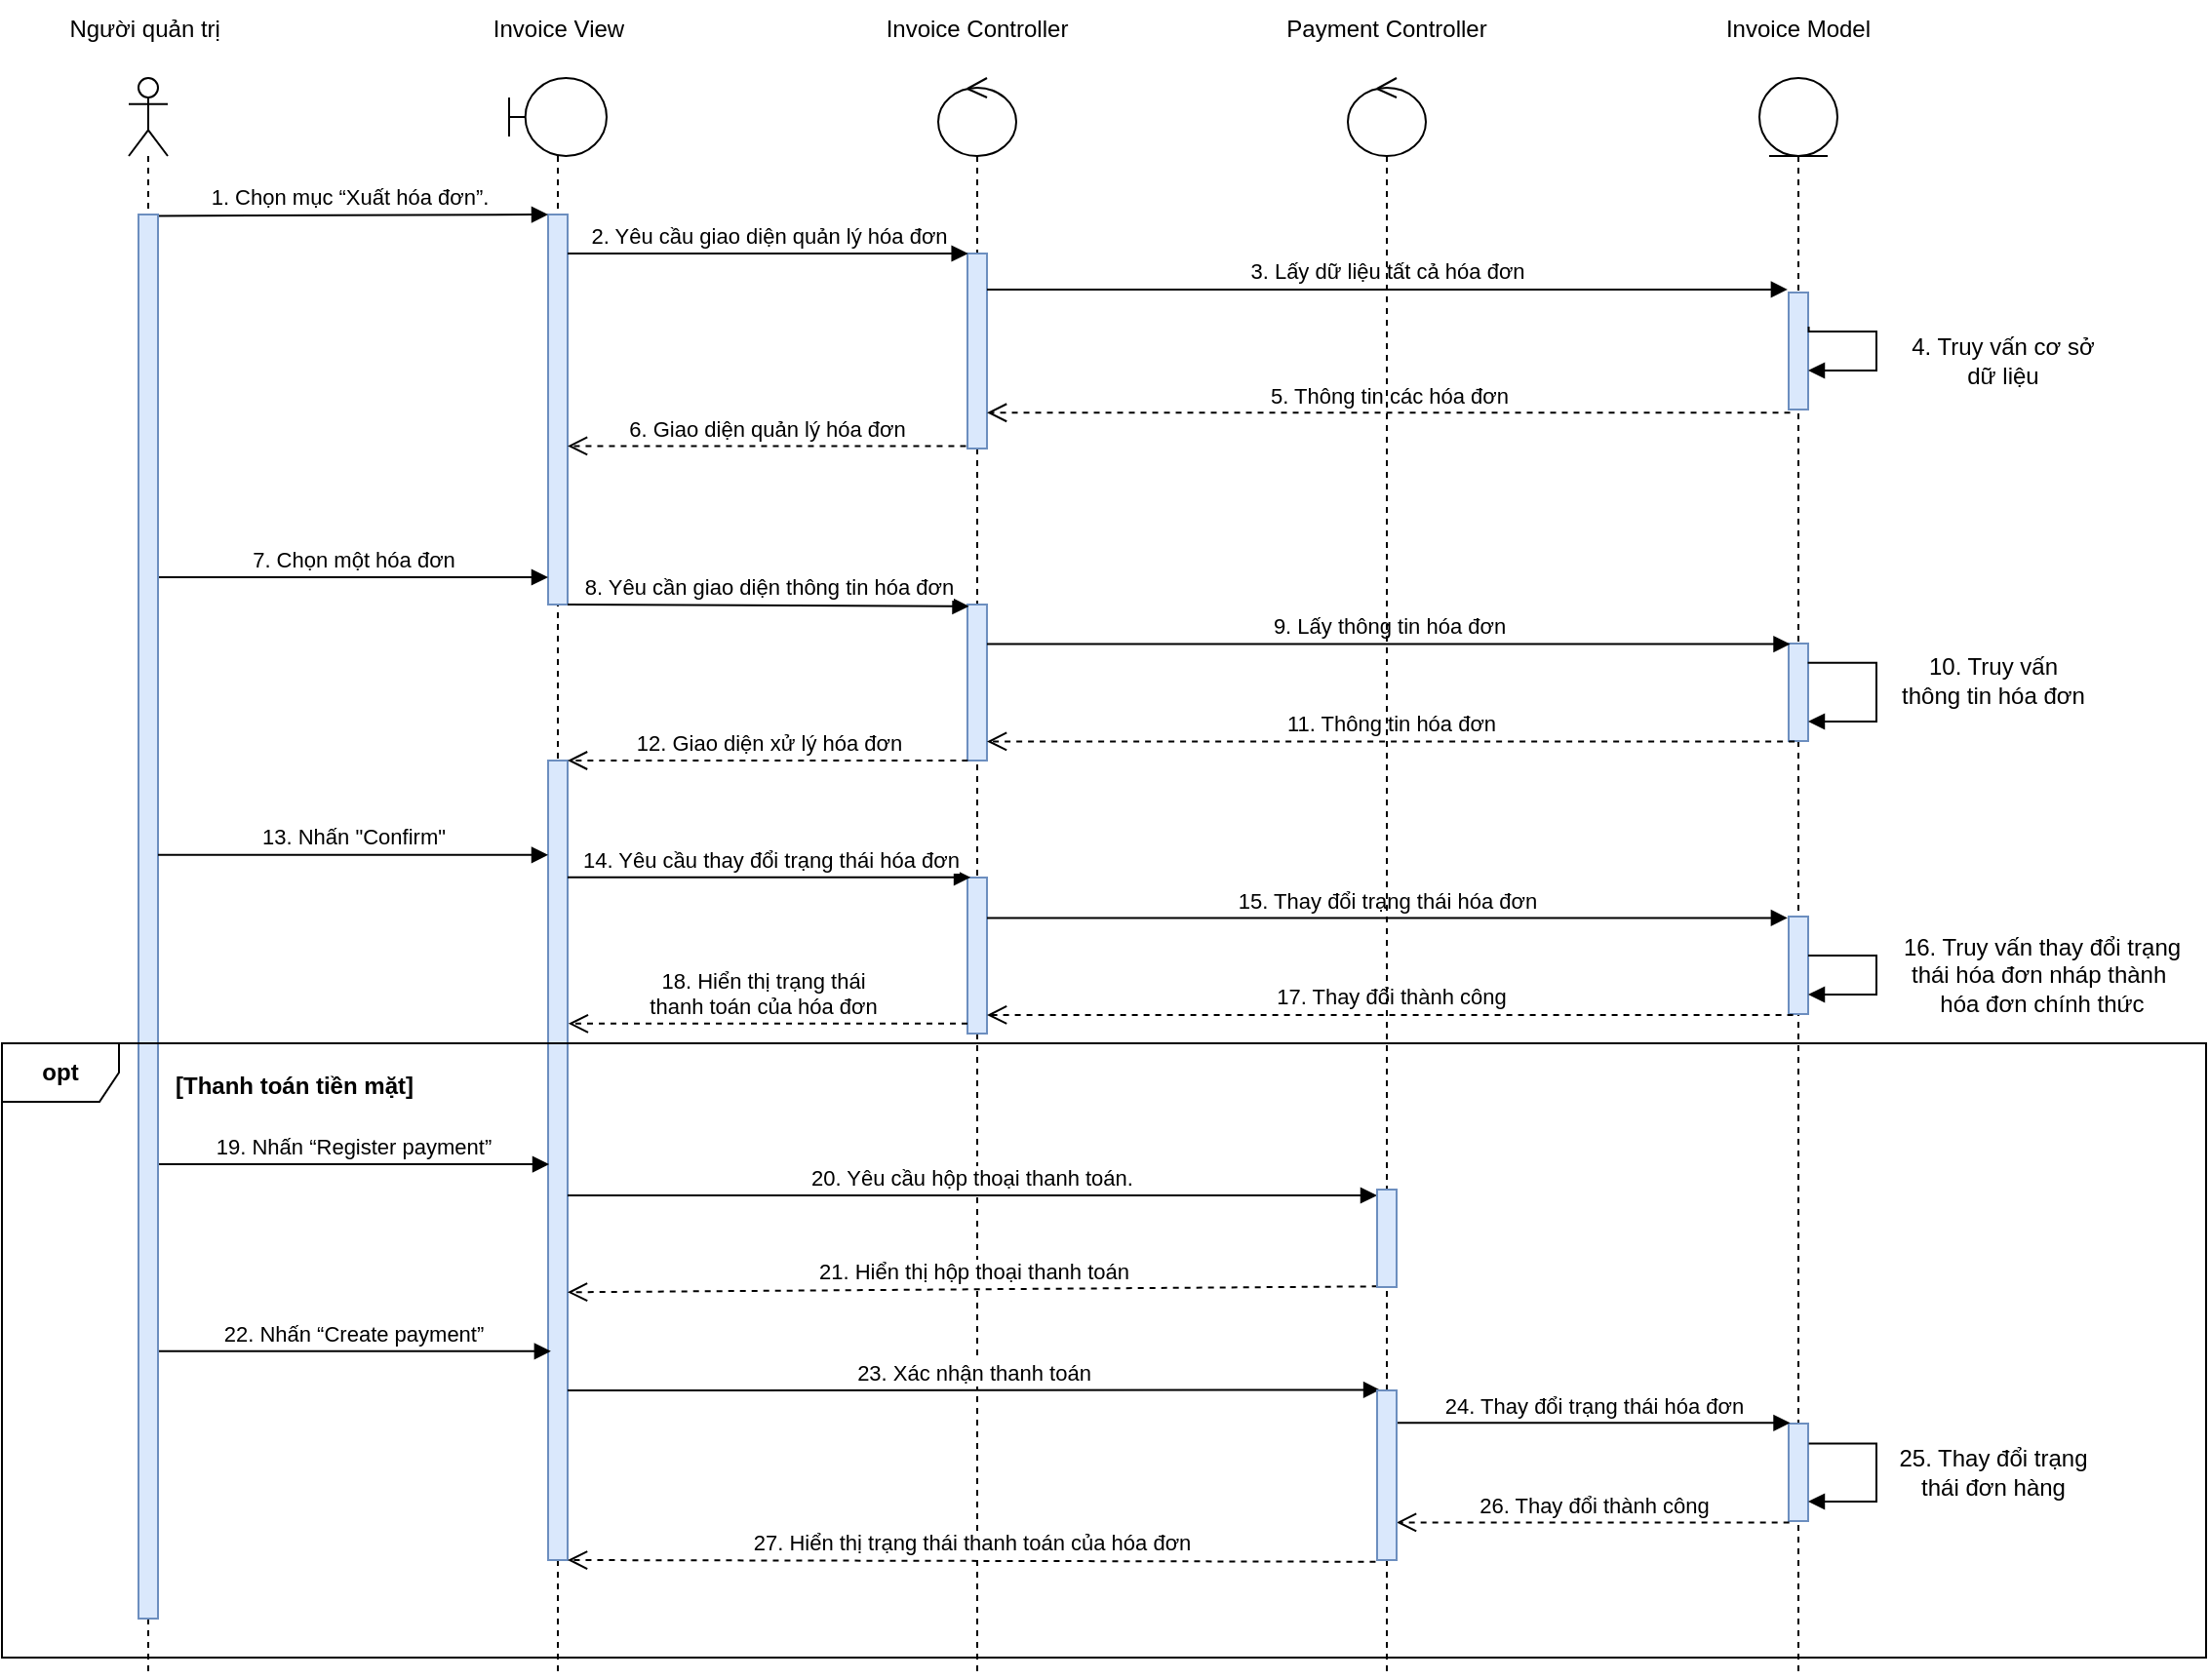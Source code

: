 <mxfile version="20.5.3" type="device"><diagram id="kgpKYQtTHZ0yAKxKKP6v" name="Page-1"><mxGraphModel dx="1635" dy="913" grid="1" gridSize="10" guides="1" tooltips="1" connect="1" arrows="1" fold="1" page="1" pageScale="1" pageWidth="850" pageHeight="1100" math="0" shadow="0"><root><mxCell id="0"/><mxCell id="1" parent="0"/><mxCell id="IKjmXN1KYT3wza2yYLR_-2" value="" style="shape=umlLifeline;participant=umlBoundary;perimeter=lifelinePerimeter;whiteSpace=wrap;html=1;container=1;collapsible=0;recursiveResize=0;verticalAlign=top;spacingTop=36;outlineConnect=0;" parent="1" vertex="1"><mxGeometry x="290" y="40" width="50" height="820" as="geometry"/></mxCell><mxCell id="IKjmXN1KYT3wza2yYLR_-60" value="" style="html=1;points=[];perimeter=orthogonalPerimeter;fillColor=#dae8fc;strokeColor=#6c8ebf;" parent="IKjmXN1KYT3wza2yYLR_-2" vertex="1"><mxGeometry x="20" y="70" width="10" height="200" as="geometry"/></mxCell><mxCell id="IKjmXN1KYT3wza2yYLR_-76" value="" style="html=1;points=[];perimeter=orthogonalPerimeter;fillColor=#dae8fc;strokeColor=#6c8ebf;" parent="IKjmXN1KYT3wza2yYLR_-2" vertex="1"><mxGeometry x="20" y="350" width="10" height="410" as="geometry"/></mxCell><mxCell id="IKjmXN1KYT3wza2yYLR_-97" value="[Thanh toán tiền mặt]" style="text;align=center;fontStyle=1;verticalAlign=middle;spacingLeft=3;spacingRight=3;strokeColor=none;rotatable=0;points=[[0,0.5],[1,0.5]];portConstraint=eastwest;" parent="IKjmXN1KYT3wza2yYLR_-2" vertex="1"><mxGeometry x="-150.01" y="503" width="80" height="26" as="geometry"/></mxCell><mxCell id="IKjmXN1KYT3wza2yYLR_-3" value="" style="shape=umlLifeline;participant=umlEntity;perimeter=lifelinePerimeter;whiteSpace=wrap;html=1;container=1;collapsible=0;recursiveResize=0;verticalAlign=top;spacingTop=36;outlineConnect=0;" parent="1" vertex="1"><mxGeometry x="931" y="40" width="40" height="820" as="geometry"/></mxCell><mxCell id="IKjmXN1KYT3wza2yYLR_-4" value="" style="shape=umlLifeline;participant=umlControl;perimeter=lifelinePerimeter;whiteSpace=wrap;html=1;container=1;collapsible=0;recursiveResize=0;verticalAlign=top;spacingTop=36;outlineConnect=0;" parent="1" vertex="1"><mxGeometry x="510" y="40" width="40" height="820" as="geometry"/></mxCell><mxCell id="IKjmXN1KYT3wza2yYLR_-64" value="" style="html=1;points=[];perimeter=orthogonalPerimeter;fillColor=#dae8fc;strokeColor=#6c8ebf;" parent="IKjmXN1KYT3wza2yYLR_-4" vertex="1"><mxGeometry x="15" y="90" width="10" height="100" as="geometry"/></mxCell><mxCell id="IKjmXN1KYT3wza2yYLR_-99" value="" style="html=1;points=[];perimeter=orthogonalPerimeter;fillColor=#dae8fc;strokeColor=#6c8ebf;" parent="IKjmXN1KYT3wza2yYLR_-4" vertex="1"><mxGeometry x="15" y="410" width="10" height="80" as="geometry"/></mxCell><mxCell id="IKjmXN1KYT3wza2yYLR_-9" value="" style="shape=umlLifeline;participant=umlActor;perimeter=lifelinePerimeter;whiteSpace=wrap;html=1;container=1;collapsible=0;recursiveResize=0;verticalAlign=top;spacingTop=36;outlineConnect=0;" parent="1" vertex="1"><mxGeometry x="95" y="40" width="20" height="820" as="geometry"/></mxCell><mxCell id="IKjmXN1KYT3wza2yYLR_-47" value="" style="html=1;points=[];perimeter=orthogonalPerimeter;fillColor=#dae8fc;strokeColor=#6c8ebf;" parent="1" vertex="1"><mxGeometry x="945.99" y="330" width="10" height="50" as="geometry"/></mxCell><mxCell id="IKjmXN1KYT3wza2yYLR_-48" value="" style="edgeStyle=orthogonalEdgeStyle;html=1;align=left;spacingLeft=2;endArrow=block;rounded=0;exitX=0.981;exitY=0.198;exitDx=0;exitDy=0;exitPerimeter=0;" parent="1" source="IKjmXN1KYT3wza2yYLR_-47" target="IKjmXN1KYT3wza2yYLR_-47" edge="1"><mxGeometry relative="1" as="geometry"><mxPoint x="250.99" y="294" as="sourcePoint"/><Array as="points"><mxPoint x="991" y="340"/><mxPoint x="991" y="370"/></Array><mxPoint x="255.99" y="314.0" as="targetPoint"/></mxGeometry></mxCell><mxCell id="IKjmXN1KYT3wza2yYLR_-49" value="" style="html=1;points=[];perimeter=orthogonalPerimeter;fillColor=#dae8fc;strokeColor=#6c8ebf;" parent="1" vertex="1"><mxGeometry x="524.99" y="310" width="10" height="80" as="geometry"/></mxCell><mxCell id="IKjmXN1KYT3wza2yYLR_-51" value="7. Chọn một hóa đơn" style="html=1;verticalAlign=bottom;endArrow=block;rounded=0;" parent="1" source="IKjmXN1KYT3wza2yYLR_-57" edge="1"><mxGeometry width="80" relative="1" as="geometry"><mxPoint x="150" y="296" as="sourcePoint"/><mxPoint x="309.99" y="296" as="targetPoint"/></mxGeometry></mxCell><mxCell id="IKjmXN1KYT3wza2yYLR_-52" value="8. Yêu cần giao diện thông tin hóa đơn" style="html=1;verticalAlign=bottom;endArrow=block;rounded=0;entryX=0.077;entryY=0.011;entryDx=0;entryDy=0;entryPerimeter=0;" parent="1" source="IKjmXN1KYT3wza2yYLR_-60" target="IKjmXN1KYT3wza2yYLR_-49" edge="1"><mxGeometry width="80" relative="1" as="geometry"><mxPoint x="319.99" y="312" as="sourcePoint"/><mxPoint x="519.99" y="312" as="targetPoint"/></mxGeometry></mxCell><mxCell id="IKjmXN1KYT3wza2yYLR_-53" value="9. Lấy thông tin hóa đơn" style="html=1;verticalAlign=bottom;endArrow=block;rounded=0;entryX=0.077;entryY=0.006;entryDx=0;entryDy=0;entryPerimeter=0;" parent="1" source="IKjmXN1KYT3wza2yYLR_-49" target="IKjmXN1KYT3wza2yYLR_-47" edge="1"><mxGeometry width="80" relative="1" as="geometry"><mxPoint x="579.99" y="324" as="sourcePoint"/><mxPoint x="659.99" y="324" as="targetPoint"/></mxGeometry></mxCell><mxCell id="IKjmXN1KYT3wza2yYLR_-54" value="10. Truy vấn thông tin hóa đơn" style="text;html=1;strokeColor=none;fillColor=none;align=center;verticalAlign=middle;whiteSpace=wrap;rounded=0;" parent="1" vertex="1"><mxGeometry x="1000.99" y="334" width="100" height="30" as="geometry"/></mxCell><mxCell id="IKjmXN1KYT3wza2yYLR_-55" value="11. Thông tin hóa đơn" style="html=1;verticalAlign=bottom;endArrow=open;dashed=1;endSize=8;rounded=0;exitX=0.307;exitY=1.004;exitDx=0;exitDy=0;exitPerimeter=0;" parent="1" source="IKjmXN1KYT3wza2yYLR_-47" target="IKjmXN1KYT3wza2yYLR_-49" edge="1"><mxGeometry relative="1" as="geometry"><mxPoint x="720" y="370" as="sourcePoint"/><mxPoint x="599.99" y="374" as="targetPoint"/></mxGeometry></mxCell><mxCell id="IKjmXN1KYT3wza2yYLR_-56" value="12. Giao diện xử lý hóa đơn" style="html=1;verticalAlign=bottom;endArrow=open;dashed=1;endSize=8;rounded=0;exitX=0.019;exitY=1;exitDx=0;exitDy=0;exitPerimeter=0;" parent="1" source="IKjmXN1KYT3wza2yYLR_-49" target="IKjmXN1KYT3wza2yYLR_-76" edge="1"><mxGeometry relative="1" as="geometry"><mxPoint x="500" y="380" as="sourcePoint"/><mxPoint x="324.4" y="391.79" as="targetPoint"/></mxGeometry></mxCell><mxCell id="IKjmXN1KYT3wza2yYLR_-59" value="1. Chọn mục “Xuất hóa đơn”." style="html=1;verticalAlign=bottom;endArrow=block;rounded=0;exitX=0.66;exitY=0.001;exitDx=0;exitDy=0;exitPerimeter=0;" parent="1" source="IKjmXN1KYT3wza2yYLR_-57" edge="1"><mxGeometry width="80" relative="1" as="geometry"><mxPoint x="190" y="110" as="sourcePoint"/><mxPoint x="310" y="110" as="targetPoint"/></mxGeometry></mxCell><mxCell id="IKjmXN1KYT3wza2yYLR_-61" value="Invoice View" style="text;html=1;strokeColor=none;fillColor=none;align=center;verticalAlign=middle;whiteSpace=wrap;rounded=0;" parent="1" vertex="1"><mxGeometry x="272.5" width="85" height="30" as="geometry"/></mxCell><mxCell id="IKjmXN1KYT3wza2yYLR_-62" value="Invoice Controller" style="text;html=1;strokeColor=none;fillColor=none;align=center;verticalAlign=middle;whiteSpace=wrap;rounded=0;" parent="1" vertex="1"><mxGeometry x="475" width="110" height="30" as="geometry"/></mxCell><mxCell id="IKjmXN1KYT3wza2yYLR_-63" value="Invoice Model" style="text;html=1;strokeColor=none;fillColor=none;align=center;verticalAlign=middle;whiteSpace=wrap;rounded=0;" parent="1" vertex="1"><mxGeometry x="901" width="100" height="30" as="geometry"/></mxCell><mxCell id="IKjmXN1KYT3wza2yYLR_-67" value="2. Yêu cầu giao diện quản lý hóa đơn" style="html=1;verticalAlign=bottom;endArrow=block;rounded=0;entryX=0.034;entryY=0;entryDx=0;entryDy=0;entryPerimeter=0;" parent="1" source="IKjmXN1KYT3wza2yYLR_-60" target="IKjmXN1KYT3wza2yYLR_-64" edge="1"><mxGeometry width="80" relative="1" as="geometry"><mxPoint x="370" y="130" as="sourcePoint"/><mxPoint x="450" y="130" as="targetPoint"/></mxGeometry></mxCell><mxCell id="IKjmXN1KYT3wza2yYLR_-69" value="3. Lấy dữ liệu tất cả hóa đơn" style="html=1;verticalAlign=bottom;endArrow=block;rounded=0;entryX=-0.055;entryY=-0.026;entryDx=0;entryDy=0;entryPerimeter=0;" parent="1" source="IKjmXN1KYT3wza2yYLR_-64" edge="1" target="IKjmXN1KYT3wza2yYLR_-70"><mxGeometry width="80" relative="1" as="geometry"><mxPoint x="600" y="150" as="sourcePoint"/><mxPoint x="724.41" y="149.44" as="targetPoint"/></mxGeometry></mxCell><mxCell id="IKjmXN1KYT3wza2yYLR_-70" value="" style="html=1;points=[];perimeter=orthogonalPerimeter;fillColor=#dae8fc;strokeColor=#6c8ebf;" parent="1" vertex="1"><mxGeometry x="946" y="150" width="10" height="60" as="geometry"/></mxCell><mxCell id="IKjmXN1KYT3wza2yYLR_-71" value="" style="edgeStyle=orthogonalEdgeStyle;html=1;align=left;spacingLeft=2;endArrow=block;rounded=0;exitX=1.028;exitY=0.292;exitDx=0;exitDy=0;exitPerimeter=0;" parent="1" source="IKjmXN1KYT3wza2yYLR_-70" target="IKjmXN1KYT3wza2yYLR_-70" edge="1"><mxGeometry relative="1" as="geometry"><mxPoint x="251" y="130" as="sourcePoint"/><Array as="points"><mxPoint x="991" y="170"/><mxPoint x="991" y="190"/></Array><mxPoint x="256" y="150.0" as="targetPoint"/></mxGeometry></mxCell><mxCell id="IKjmXN1KYT3wza2yYLR_-72" value="4. Truy vấn cơ sở dữ liệu" style="text;html=1;strokeColor=none;fillColor=none;align=center;verticalAlign=middle;whiteSpace=wrap;rounded=0;" parent="1" vertex="1"><mxGeometry x="1001" y="170" width="110" height="30" as="geometry"/></mxCell><mxCell id="IKjmXN1KYT3wza2yYLR_-73" value="5. Thông tin các hóa đơn" style="html=1;verticalAlign=bottom;endArrow=open;dashed=1;endSize=8;rounded=0;exitX=0.076;exitY=1.027;exitDx=0;exitDy=0;exitPerimeter=0;" parent="1" source="IKjmXN1KYT3wza2yYLR_-70" target="IKjmXN1KYT3wza2yYLR_-64" edge="1"><mxGeometry relative="1" as="geometry"><mxPoint x="720" y="210" as="sourcePoint"/><mxPoint x="620" y="210" as="targetPoint"/></mxGeometry></mxCell><mxCell id="IKjmXN1KYT3wza2yYLR_-74" value="6. Giao diện quản lý hóa đơn" style="html=1;verticalAlign=bottom;endArrow=open;dashed=1;endSize=8;rounded=0;exitX=-0.077;exitY=0.987;exitDx=0;exitDy=0;exitPerimeter=0;" parent="1" source="IKjmXN1KYT3wza2yYLR_-64" target="IKjmXN1KYT3wza2yYLR_-60" edge="1"><mxGeometry relative="1" as="geometry"><mxPoint x="500" y="230" as="sourcePoint"/><mxPoint x="420" y="230" as="targetPoint"/></mxGeometry></mxCell><mxCell id="IKjmXN1KYT3wza2yYLR_-81" value="19. Nhấn “Register payment”" style="html=1;verticalAlign=bottom;endArrow=block;rounded=0;entryX=0.052;entryY=0.306;entryDx=0;entryDy=0;entryPerimeter=0;" parent="1" edge="1"><mxGeometry width="80" relative="1" as="geometry"><mxPoint x="109.99" y="597.04" as="sourcePoint"/><mxPoint x="310.51" y="597.04" as="targetPoint"/></mxGeometry></mxCell><mxCell id="IKjmXN1KYT3wza2yYLR_-83" value="20. Yêu cầu hộp thoại thanh toán." style="html=1;verticalAlign=bottom;endArrow=block;rounded=0;" parent="1" target="IKjmXN1KYT3wza2yYLR_-82" edge="1"><mxGeometry width="80" relative="1" as="geometry"><mxPoint x="319.99" y="613" as="sourcePoint"/><mxPoint x="449.99" y="603" as="targetPoint"/></mxGeometry></mxCell><mxCell id="IKjmXN1KYT3wza2yYLR_-84" value="21. Hiển thị hộp thoại thanh toán" style="html=1;verticalAlign=bottom;endArrow=open;dashed=1;endSize=8;rounded=0;exitX=0.034;exitY=0.993;exitDx=0;exitDy=0;exitPerimeter=0;" parent="1" source="IKjmXN1KYT3wza2yYLR_-82" edge="1"><mxGeometry relative="1" as="geometry"><mxPoint x="459.99" y="653" as="sourcePoint"/><mxPoint x="319.99" y="662.65" as="targetPoint"/></mxGeometry></mxCell><mxCell id="IKjmXN1KYT3wza2yYLR_-85" value="22. Nhấn “Create payment”" style="html=1;verticalAlign=bottom;endArrow=block;rounded=0;entryX=0.145;entryY=0.588;entryDx=0;entryDy=0;entryPerimeter=0;" parent="1" edge="1"><mxGeometry width="80" relative="1" as="geometry"><mxPoint x="109.99" y="692.92" as="sourcePoint"/><mxPoint x="311.44" y="692.92" as="targetPoint"/></mxGeometry></mxCell><mxCell id="IKjmXN1KYT3wza2yYLR_-89" value="23. Xác nhận thanh toán" style="html=1;verticalAlign=bottom;endArrow=block;rounded=0;entryX=0.153;entryY=-0.003;entryDx=0;entryDy=0;entryPerimeter=0;" parent="1" target="EdkU4uo0CDdyitmDvNCV-4" edge="1"><mxGeometry width="80" relative="1" as="geometry"><mxPoint x="319.99" y="713" as="sourcePoint"/><mxPoint x="470" y="713" as="targetPoint"/></mxGeometry></mxCell><mxCell id="IKjmXN1KYT3wza2yYLR_-91" value="" style="html=1;points=[];perimeter=orthogonalPerimeter;fillColor=#dae8fc;strokeColor=#6c8ebf;" parent="1" vertex="1"><mxGeometry x="945.99" y="730" width="10" height="50" as="geometry"/></mxCell><mxCell id="IKjmXN1KYT3wza2yYLR_-92" value="" style="edgeStyle=orthogonalEdgeStyle;html=1;align=left;spacingLeft=2;endArrow=block;rounded=0;exitX=1.027;exitY=0.205;exitDx=0;exitDy=0;exitPerimeter=0;" parent="1" source="IKjmXN1KYT3wza2yYLR_-91" target="IKjmXN1KYT3wza2yYLR_-91" edge="1"><mxGeometry relative="1" as="geometry"><mxPoint x="961" y="740" as="sourcePoint"/><Array as="points"><mxPoint x="991" y="740"/><mxPoint x="991" y="770"/></Array><mxPoint x="255.99" y="713.0" as="targetPoint"/></mxGeometry></mxCell><mxCell id="IKjmXN1KYT3wza2yYLR_-93" value="25. Thay đổi trạng thái đơn hàng" style="text;html=1;strokeColor=none;fillColor=none;align=center;verticalAlign=middle;whiteSpace=wrap;rounded=0;" parent="1" vertex="1"><mxGeometry x="1000.99" y="740" width="100" height="30" as="geometry"/></mxCell><mxCell id="IKjmXN1KYT3wza2yYLR_-94" value="26. Thay đổi thành công" style="html=1;verticalAlign=bottom;endArrow=open;dashed=1;endSize=8;rounded=0;exitX=0.034;exitY=1.014;exitDx=0;exitDy=0;exitPerimeter=0;" parent="1" source="IKjmXN1KYT3wza2yYLR_-91" target="EdkU4uo0CDdyitmDvNCV-4" edge="1"><mxGeometry relative="1" as="geometry"><mxPoint x="509.99" y="783" as="sourcePoint"/><mxPoint x="590" y="780" as="targetPoint"/></mxGeometry></mxCell><mxCell id="IKjmXN1KYT3wza2yYLR_-57" value="" style="html=1;points=[];perimeter=orthogonalPerimeter;fillColor=#dae8fc;strokeColor=#6c8ebf;" parent="1" vertex="1"><mxGeometry x="100" y="110" width="10" height="720" as="geometry"/></mxCell><mxCell id="IKjmXN1KYT3wza2yYLR_-12" value="Người quản trị&amp;nbsp;" style="text;html=1;strokeColor=none;fillColor=none;align=center;verticalAlign=middle;whiteSpace=wrap;rounded=0;" parent="1" vertex="1"><mxGeometry x="50" width="110" height="30" as="geometry"/></mxCell><mxCell id="IKjmXN1KYT3wza2yYLR_-98" value="13. Nhấn &quot;Confirm&quot;" style="html=1;verticalAlign=bottom;endArrow=block;rounded=0;entryX=0;entryY=0.118;entryDx=0;entryDy=0;entryPerimeter=0;" parent="1" source="IKjmXN1KYT3wza2yYLR_-57" target="IKjmXN1KYT3wza2yYLR_-76" edge="1"><mxGeometry width="80" relative="1" as="geometry"><mxPoint x="180" y="420" as="sourcePoint"/><mxPoint x="260" y="420" as="targetPoint"/></mxGeometry></mxCell><mxCell id="IKjmXN1KYT3wza2yYLR_-100" value="14. Yêu cầu thay đổi trạng thái hóa đơn" style="html=1;verticalAlign=bottom;endArrow=block;rounded=0;entryX=0.153;entryY=-0.001;entryDx=0;entryDy=0;entryPerimeter=0;" parent="1" source="IKjmXN1KYT3wza2yYLR_-76" target="IKjmXN1KYT3wza2yYLR_-99" edge="1"><mxGeometry width="80" relative="1" as="geometry"><mxPoint x="390" y="450" as="sourcePoint"/><mxPoint x="520" y="450" as="targetPoint"/></mxGeometry></mxCell><mxCell id="IKjmXN1KYT3wza2yYLR_-103" value="15. Thay đổi trạng thái hóa đơn" style="html=1;verticalAlign=bottom;endArrow=block;rounded=0;entryX=-0.055;entryY=0.014;entryDx=0;entryDy=0;entryPerimeter=0;" parent="1" source="IKjmXN1KYT3wza2yYLR_-99" edge="1" target="IKjmXN1KYT3wza2yYLR_-104"><mxGeometry width="80" relative="1" as="geometry"><mxPoint x="580" y="470" as="sourcePoint"/><mxPoint x="725.34" y="471.68" as="targetPoint"/></mxGeometry></mxCell><mxCell id="IKjmXN1KYT3wza2yYLR_-104" value="" style="html=1;points=[];perimeter=orthogonalPerimeter;fillColor=#dae8fc;strokeColor=#6c8ebf;" parent="1" vertex="1"><mxGeometry x="946" y="470" width="10" height="50" as="geometry"/></mxCell><mxCell id="IKjmXN1KYT3wza2yYLR_-105" value="" style="edgeStyle=orthogonalEdgeStyle;html=1;align=left;spacingLeft=2;endArrow=block;rounded=0;" parent="1" target="IKjmXN1KYT3wza2yYLR_-104" edge="1"><mxGeometry relative="1" as="geometry"><mxPoint x="956" y="490" as="sourcePoint"/><Array as="points"><mxPoint x="991" y="490"/><mxPoint x="991" y="510"/></Array><mxPoint x="256" y="470.0" as="targetPoint"/></mxGeometry></mxCell><mxCell id="EdkU4uo0CDdyitmDvNCV-1" value="16. Truy vấn thay đổi trạng thái hóa đơn nháp thành&amp;nbsp; hóa đơn chính thức" style="text;html=1;strokeColor=none;fillColor=none;align=center;verticalAlign=middle;whiteSpace=wrap;rounded=0;" parent="1" vertex="1"><mxGeometry x="1000.99" y="485" width="150.01" height="30" as="geometry"/></mxCell><mxCell id="EdkU4uo0CDdyitmDvNCV-2" value="18. Hiển thị trạng thái &lt;br&gt;thanh toán của hóa đơn" style="html=1;verticalAlign=bottom;endArrow=open;dashed=1;endSize=8;rounded=0;entryX=1.04;entryY=0.329;entryDx=0;entryDy=0;entryPerimeter=0;" parent="1" source="IKjmXN1KYT3wza2yYLR_-99" target="IKjmXN1KYT3wza2yYLR_-76" edge="1"><mxGeometry x="0.026" relative="1" as="geometry"><mxPoint x="470" y="530" as="sourcePoint"/><mxPoint x="390" y="530" as="targetPoint"/><mxPoint as="offset"/></mxGeometry></mxCell><mxCell id="EdkU4uo0CDdyitmDvNCV-3" value="17. Thay đổi thành công" style="html=1;verticalAlign=bottom;endArrow=open;dashed=1;endSize=8;rounded=0;exitX=0.229;exitY=1.009;exitDx=0;exitDy=0;exitPerimeter=0;" parent="1" source="IKjmXN1KYT3wza2yYLR_-104" target="IKjmXN1KYT3wza2yYLR_-99" edge="1"><mxGeometry relative="1" as="geometry"><mxPoint x="660" y="520" as="sourcePoint"/><mxPoint x="580" y="520" as="targetPoint"/></mxGeometry></mxCell><mxCell id="EdkU4uo0CDdyitmDvNCV-6" value="24. Thay đổi trạng thái hóa đơn" style="html=1;verticalAlign=bottom;endArrow=block;rounded=0;entryX=0.077;entryY=-0.007;entryDx=0;entryDy=0;entryPerimeter=0;" parent="1" source="EdkU4uo0CDdyitmDvNCV-4" target="IKjmXN1KYT3wza2yYLR_-91" edge="1"><mxGeometry width="80" relative="1" as="geometry"><mxPoint x="590" y="730" as="sourcePoint"/><mxPoint x="670" y="730" as="targetPoint"/></mxGeometry></mxCell><mxCell id="EdkU4uo0CDdyitmDvNCV-7" value="27. Hiển thị trạng thái thanh toán của hóa đơn" style="html=1;verticalAlign=bottom;endArrow=open;dashed=1;endSize=8;rounded=0;exitX=-0.077;exitY=1.01;exitDx=0;exitDy=0;exitPerimeter=0;" parent="1" source="EdkU4uo0CDdyitmDvNCV-4" target="IKjmXN1KYT3wza2yYLR_-76" edge="1"><mxGeometry relative="1" as="geometry"><mxPoint x="527.6" y="800.0" as="sourcePoint"/><mxPoint x="323.0" y="800.0" as="targetPoint"/></mxGeometry></mxCell><mxCell id="B0vx4yAJWwh4RgRPE14E-1" value="" style="shape=umlLifeline;participant=umlControl;perimeter=lifelinePerimeter;whiteSpace=wrap;html=1;container=1;collapsible=0;recursiveResize=0;verticalAlign=top;spacingTop=36;outlineConnect=0;" vertex="1" parent="1"><mxGeometry x="720" y="40" width="40" height="820" as="geometry"/></mxCell><mxCell id="IKjmXN1KYT3wza2yYLR_-82" value="" style="html=1;points=[];perimeter=orthogonalPerimeter;fillColor=#dae8fc;strokeColor=#6c8ebf;" parent="B0vx4yAJWwh4RgRPE14E-1" vertex="1"><mxGeometry x="15" y="570" width="10" height="50" as="geometry"/></mxCell><mxCell id="EdkU4uo0CDdyitmDvNCV-4" value="" style="html=1;points=[];perimeter=orthogonalPerimeter;fillColor=#dae8fc;strokeColor=#6c8ebf;" parent="B0vx4yAJWwh4RgRPE14E-1" vertex="1"><mxGeometry x="15" y="673" width="10" height="87" as="geometry"/></mxCell><mxCell id="B0vx4yAJWwh4RgRPE14E-2" value="Payment Controller" style="text;html=1;strokeColor=none;fillColor=none;align=center;verticalAlign=middle;whiteSpace=wrap;rounded=0;" vertex="1" parent="1"><mxGeometry x="685" width="110" height="30" as="geometry"/></mxCell><mxCell id="B0vx4yAJWwh4RgRPE14E-4" value="&lt;b&gt;opt&lt;/b&gt;" style="shape=umlFrame;whiteSpace=wrap;html=1;" vertex="1" parent="1"><mxGeometry x="30" y="535" width="1130" height="315" as="geometry"/></mxCell></root></mxGraphModel></diagram></mxfile>